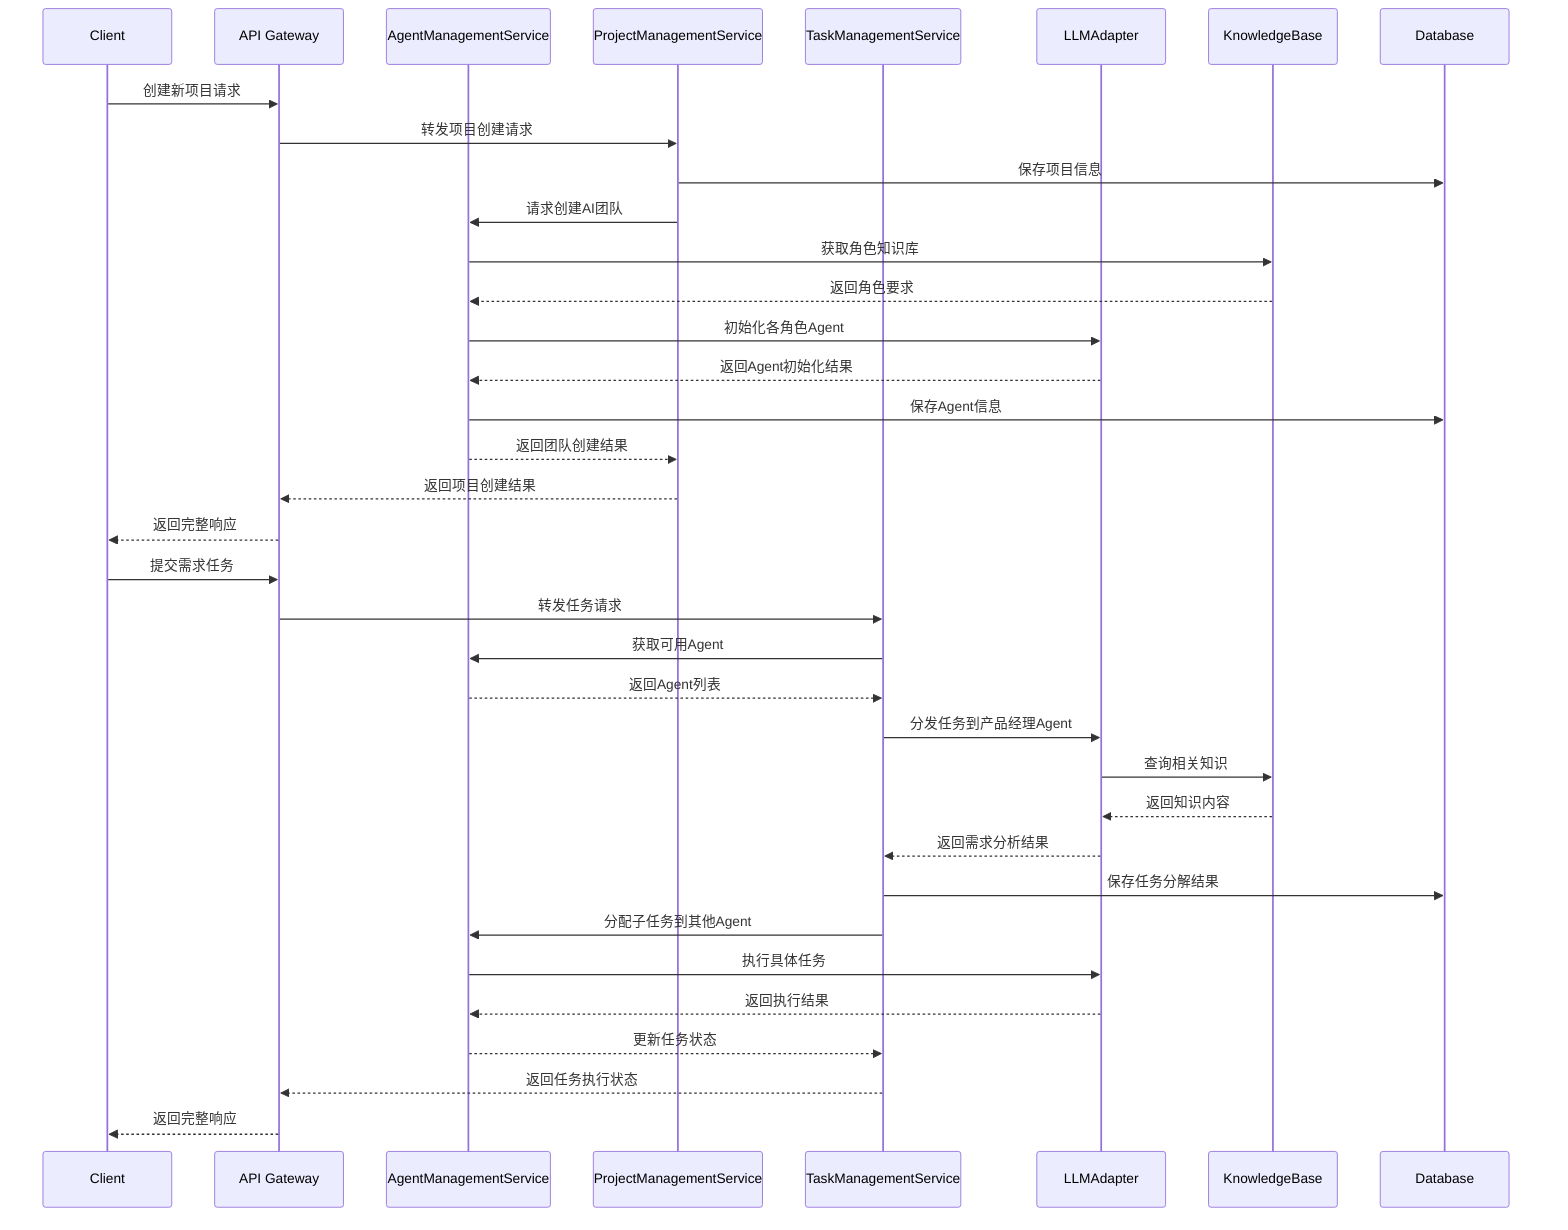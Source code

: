 sequenceDiagram
    participant C as Client
    participant G as API Gateway
    participant AM as AgentManagementService
    participant PM as ProjectManagementService
    participant TM as TaskManagementService
    participant LLM as LLMAdapter
    participant KB as KnowledgeBase
    participant DB as Database

    %% 项目初始化流程
    C->>G: 创建新项目请求
    G->>PM: 转发项目创建请求
    PM->>DB: 保存项目信息
    PM->>AM: 请求创建AI团队
    AM->>KB: 获取角色知识库
    KB-->>AM: 返回角色要求
    AM->>LLM: 初始化各角色Agent
    LLM-->>AM: 返回Agent初始化结果
    AM->>DB: 保存Agent信息
    AM-->>PM: 返回团队创建结果
    PM-->>G: 返回项目创建结果
    G-->>C: 返回完整响应

    %% 任务执行流程
    C->>G: 提交需求任务
    G->>TM: 转发任务请求
    TM->>AM: 获取可用Agent
    AM-->>TM: 返回Agent列表
    TM->>LLM: 分发任务到产品经理Agent
    LLM->>KB: 查询相关知识
    KB-->>LLM: 返回知识内容
    LLM-->>TM: 返回需求分析结果
    TM->>DB: 保存任务分解结果
    TM->>AM: 分配子任务到其他Agent
    AM->>LLM: 执行具体任务
    LLM-->>AM: 返回执行结果
    AM-->>TM: 更新任务状态
    TM-->>G: 返回任务执行状态
    G-->>C: 返回完整响应